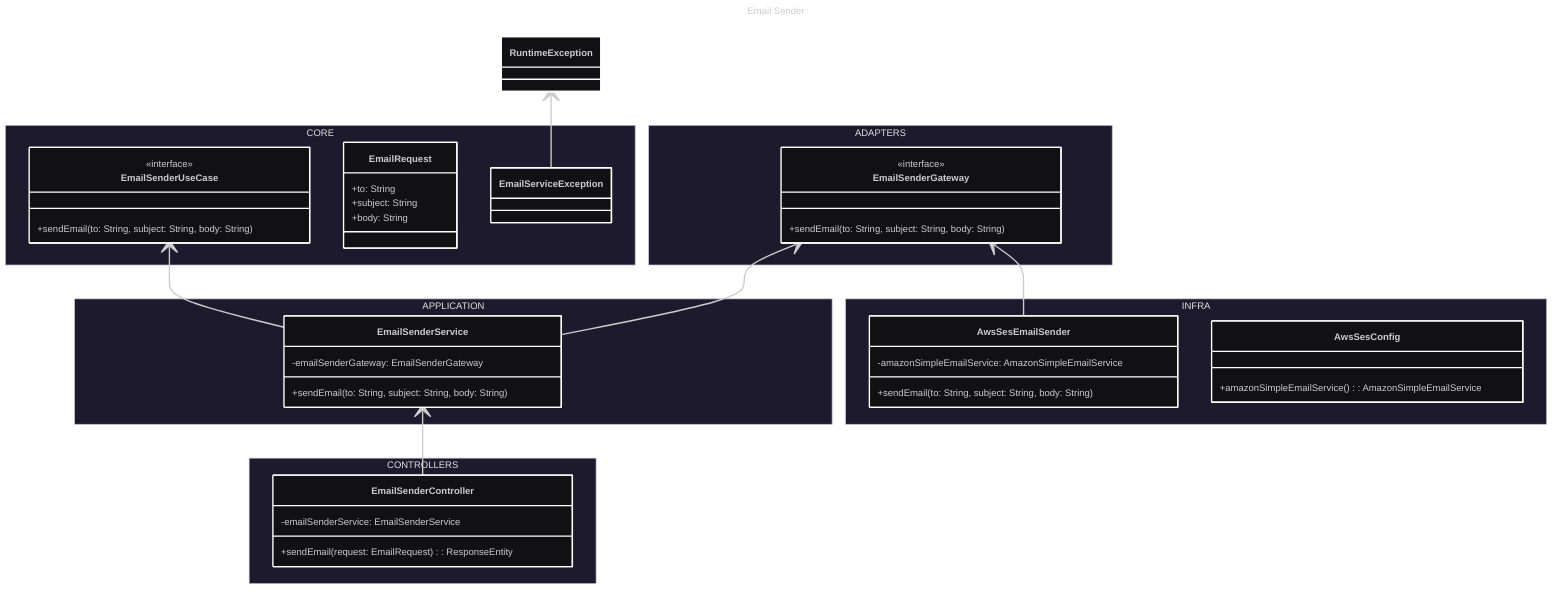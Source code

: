 ---
config:
  theme: redux-dark
title: Email Sender
---
classDiagram
direction BT
  namespace CORE {
    class EmailSenderUseCase {
        +sendEmail(to: String, subject: String, body: String)
    }
    class EmailRequest {
        +to: String
        +subject: String
        +body: String
    }
    class EmailServiceException {
    }
  }
  namespace APPLICATION {
    class EmailSenderService {
     -emailSenderGateway: EmailSenderGateway
     +sendEmail(to: String, subject: String, body: String)
    }
  }
  namespace ADAPTERS {
    class EmailSenderGateway {
     +sendEmail(to: String, subject: String, body: String)
    }
  }
  namespace INFRA {
    class AwsSesEmailSender {
      -amazonSimpleEmailService: AmazonSimpleEmailService
      +sendEmail(to: String, subject: String, body: String)
    }
    class AwsSesConfig {
      +amazonSimpleEmailService() : AmazonSimpleEmailService
    }
  }
  namespace CONTROLLERS {
    class EmailSenderController {
      -emailSenderService: EmailSenderService
      +sendEmail(request: EmailRequest) : ResponseEntity
    }
  }
  class RuntimeException {
  }

<<interface>> EmailSenderUseCase
<<interface>> EmailSenderGateway

EmailSenderService --> EmailSenderUseCase
AwsSesEmailSender --> EmailSenderGateway
EmailSenderService --> EmailSenderGateway
EmailSenderController --> EmailSenderService
EmailServiceException --> RuntimeException